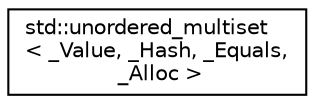digraph "Graphical Class Hierarchy"
{
  edge [fontname="Helvetica",fontsize="10",labelfontname="Helvetica",labelfontsize="10"];
  node [fontname="Helvetica",fontsize="10",shape=record];
  rankdir="LR";
  Node0 [label="std::unordered_multiset\l\< _Value, _Hash, _Equals,\l _Alloc \>",height=0.2,width=0.4,color="black", fillcolor="white", style="filled",URL="$classstd_1_1unordered__multiset.html"];
}
